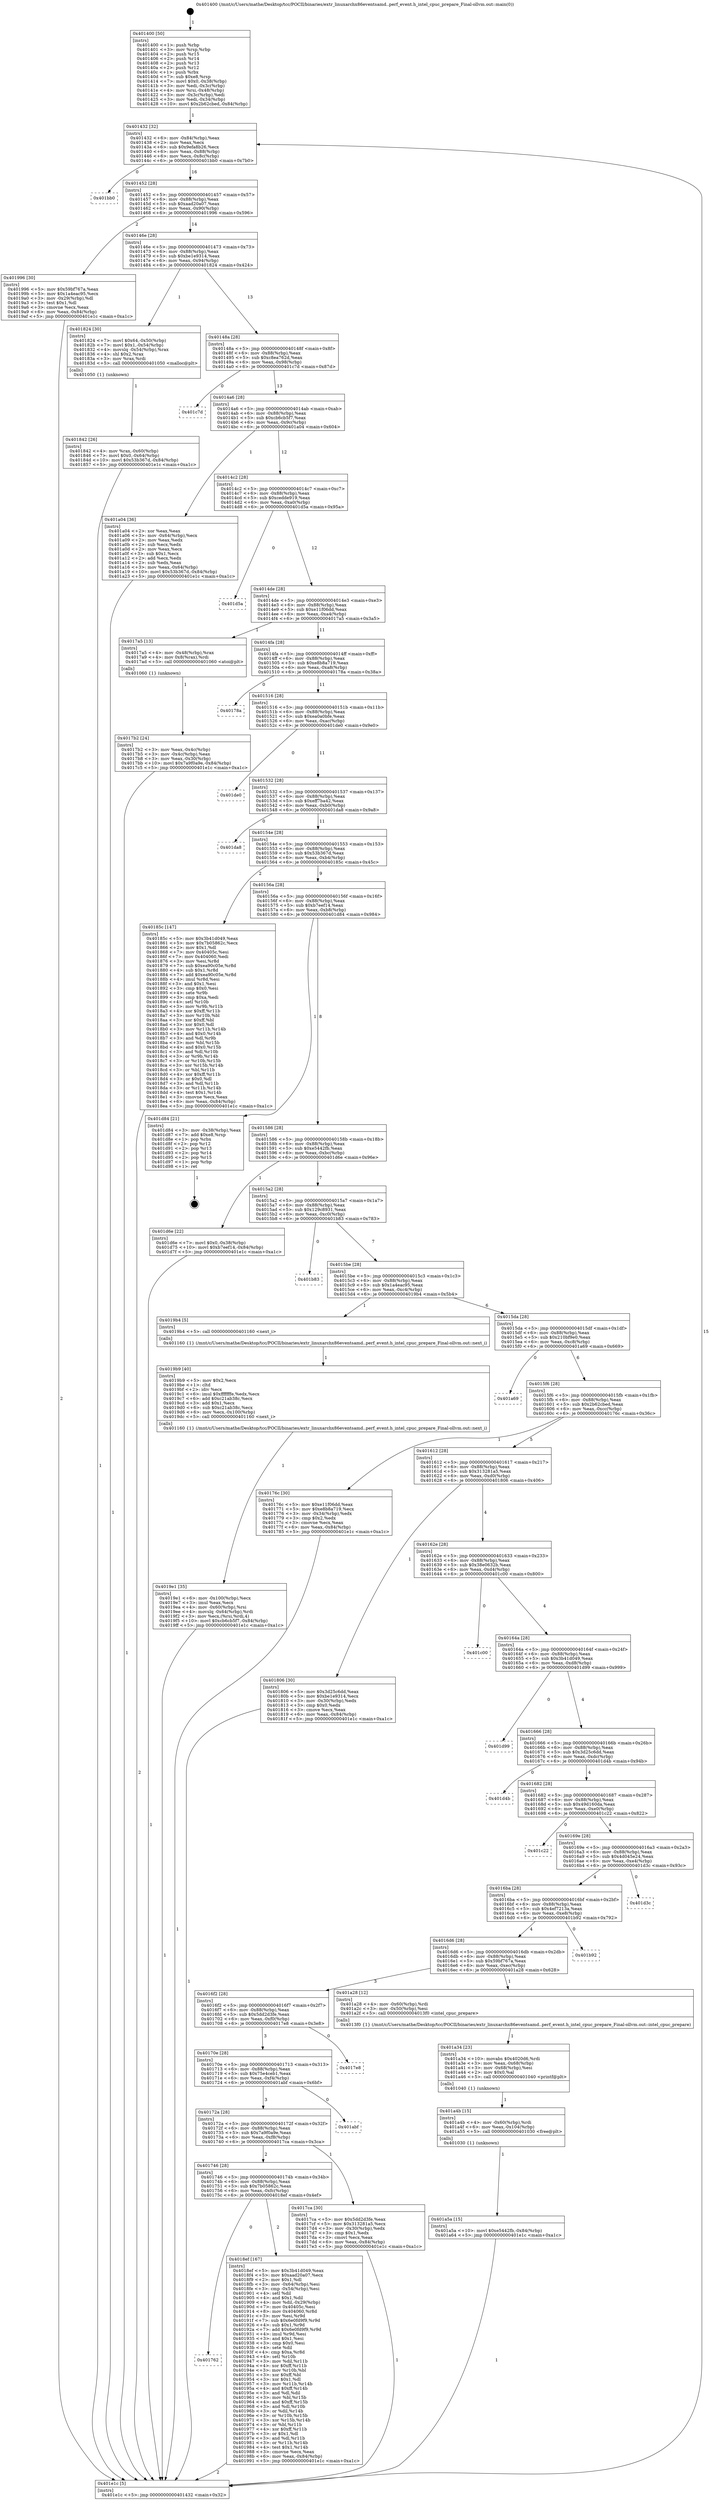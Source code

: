 digraph "0x401400" {
  label = "0x401400 (/mnt/c/Users/mathe/Desktop/tcc/POCII/binaries/extr_linuxarchx86eventsamd..perf_event.h_intel_cpuc_prepare_Final-ollvm.out::main(0))"
  labelloc = "t"
  node[shape=record]

  Entry [label="",width=0.3,height=0.3,shape=circle,fillcolor=black,style=filled]
  "0x401432" [label="{
     0x401432 [32]\l
     | [instrs]\l
     &nbsp;&nbsp;0x401432 \<+6\>: mov -0x84(%rbp),%eax\l
     &nbsp;&nbsp;0x401438 \<+2\>: mov %eax,%ecx\l
     &nbsp;&nbsp;0x40143a \<+6\>: sub $0x9efa8b26,%ecx\l
     &nbsp;&nbsp;0x401440 \<+6\>: mov %eax,-0x88(%rbp)\l
     &nbsp;&nbsp;0x401446 \<+6\>: mov %ecx,-0x8c(%rbp)\l
     &nbsp;&nbsp;0x40144c \<+6\>: je 0000000000401bb0 \<main+0x7b0\>\l
  }"]
  "0x401bb0" [label="{
     0x401bb0\l
  }", style=dashed]
  "0x401452" [label="{
     0x401452 [28]\l
     | [instrs]\l
     &nbsp;&nbsp;0x401452 \<+5\>: jmp 0000000000401457 \<main+0x57\>\l
     &nbsp;&nbsp;0x401457 \<+6\>: mov -0x88(%rbp),%eax\l
     &nbsp;&nbsp;0x40145d \<+5\>: sub $0xaad20a07,%eax\l
     &nbsp;&nbsp;0x401462 \<+6\>: mov %eax,-0x90(%rbp)\l
     &nbsp;&nbsp;0x401468 \<+6\>: je 0000000000401996 \<main+0x596\>\l
  }"]
  Exit [label="",width=0.3,height=0.3,shape=circle,fillcolor=black,style=filled,peripheries=2]
  "0x401996" [label="{
     0x401996 [30]\l
     | [instrs]\l
     &nbsp;&nbsp;0x401996 \<+5\>: mov $0x59bf767a,%eax\l
     &nbsp;&nbsp;0x40199b \<+5\>: mov $0x1a4eac95,%ecx\l
     &nbsp;&nbsp;0x4019a0 \<+3\>: mov -0x29(%rbp),%dl\l
     &nbsp;&nbsp;0x4019a3 \<+3\>: test $0x1,%dl\l
     &nbsp;&nbsp;0x4019a6 \<+3\>: cmovne %ecx,%eax\l
     &nbsp;&nbsp;0x4019a9 \<+6\>: mov %eax,-0x84(%rbp)\l
     &nbsp;&nbsp;0x4019af \<+5\>: jmp 0000000000401e1c \<main+0xa1c\>\l
  }"]
  "0x40146e" [label="{
     0x40146e [28]\l
     | [instrs]\l
     &nbsp;&nbsp;0x40146e \<+5\>: jmp 0000000000401473 \<main+0x73\>\l
     &nbsp;&nbsp;0x401473 \<+6\>: mov -0x88(%rbp),%eax\l
     &nbsp;&nbsp;0x401479 \<+5\>: sub $0xbe1e9314,%eax\l
     &nbsp;&nbsp;0x40147e \<+6\>: mov %eax,-0x94(%rbp)\l
     &nbsp;&nbsp;0x401484 \<+6\>: je 0000000000401824 \<main+0x424\>\l
  }"]
  "0x401a5a" [label="{
     0x401a5a [15]\l
     | [instrs]\l
     &nbsp;&nbsp;0x401a5a \<+10\>: movl $0xe5442fb,-0x84(%rbp)\l
     &nbsp;&nbsp;0x401a64 \<+5\>: jmp 0000000000401e1c \<main+0xa1c\>\l
  }"]
  "0x401824" [label="{
     0x401824 [30]\l
     | [instrs]\l
     &nbsp;&nbsp;0x401824 \<+7\>: movl $0x64,-0x50(%rbp)\l
     &nbsp;&nbsp;0x40182b \<+7\>: movl $0x1,-0x54(%rbp)\l
     &nbsp;&nbsp;0x401832 \<+4\>: movslq -0x54(%rbp),%rax\l
     &nbsp;&nbsp;0x401836 \<+4\>: shl $0x2,%rax\l
     &nbsp;&nbsp;0x40183a \<+3\>: mov %rax,%rdi\l
     &nbsp;&nbsp;0x40183d \<+5\>: call 0000000000401050 \<malloc@plt\>\l
     | [calls]\l
     &nbsp;&nbsp;0x401050 \{1\} (unknown)\l
  }"]
  "0x40148a" [label="{
     0x40148a [28]\l
     | [instrs]\l
     &nbsp;&nbsp;0x40148a \<+5\>: jmp 000000000040148f \<main+0x8f\>\l
     &nbsp;&nbsp;0x40148f \<+6\>: mov -0x88(%rbp),%eax\l
     &nbsp;&nbsp;0x401495 \<+5\>: sub $0xc8ea762d,%eax\l
     &nbsp;&nbsp;0x40149a \<+6\>: mov %eax,-0x98(%rbp)\l
     &nbsp;&nbsp;0x4014a0 \<+6\>: je 0000000000401c7d \<main+0x87d\>\l
  }"]
  "0x401a4b" [label="{
     0x401a4b [15]\l
     | [instrs]\l
     &nbsp;&nbsp;0x401a4b \<+4\>: mov -0x60(%rbp),%rdi\l
     &nbsp;&nbsp;0x401a4f \<+6\>: mov %eax,-0x104(%rbp)\l
     &nbsp;&nbsp;0x401a55 \<+5\>: call 0000000000401030 \<free@plt\>\l
     | [calls]\l
     &nbsp;&nbsp;0x401030 \{1\} (unknown)\l
  }"]
  "0x401c7d" [label="{
     0x401c7d\l
  }", style=dashed]
  "0x4014a6" [label="{
     0x4014a6 [28]\l
     | [instrs]\l
     &nbsp;&nbsp;0x4014a6 \<+5\>: jmp 00000000004014ab \<main+0xab\>\l
     &nbsp;&nbsp;0x4014ab \<+6\>: mov -0x88(%rbp),%eax\l
     &nbsp;&nbsp;0x4014b1 \<+5\>: sub $0xcb6cb5f7,%eax\l
     &nbsp;&nbsp;0x4014b6 \<+6\>: mov %eax,-0x9c(%rbp)\l
     &nbsp;&nbsp;0x4014bc \<+6\>: je 0000000000401a04 \<main+0x604\>\l
  }"]
  "0x401a34" [label="{
     0x401a34 [23]\l
     | [instrs]\l
     &nbsp;&nbsp;0x401a34 \<+10\>: movabs $0x4020d6,%rdi\l
     &nbsp;&nbsp;0x401a3e \<+3\>: mov %eax,-0x68(%rbp)\l
     &nbsp;&nbsp;0x401a41 \<+3\>: mov -0x68(%rbp),%esi\l
     &nbsp;&nbsp;0x401a44 \<+2\>: mov $0x0,%al\l
     &nbsp;&nbsp;0x401a46 \<+5\>: call 0000000000401040 \<printf@plt\>\l
     | [calls]\l
     &nbsp;&nbsp;0x401040 \{1\} (unknown)\l
  }"]
  "0x401a04" [label="{
     0x401a04 [36]\l
     | [instrs]\l
     &nbsp;&nbsp;0x401a04 \<+2\>: xor %eax,%eax\l
     &nbsp;&nbsp;0x401a06 \<+3\>: mov -0x64(%rbp),%ecx\l
     &nbsp;&nbsp;0x401a09 \<+2\>: mov %eax,%edx\l
     &nbsp;&nbsp;0x401a0b \<+2\>: sub %ecx,%edx\l
     &nbsp;&nbsp;0x401a0d \<+2\>: mov %eax,%ecx\l
     &nbsp;&nbsp;0x401a0f \<+3\>: sub $0x1,%ecx\l
     &nbsp;&nbsp;0x401a12 \<+2\>: add %ecx,%edx\l
     &nbsp;&nbsp;0x401a14 \<+2\>: sub %edx,%eax\l
     &nbsp;&nbsp;0x401a16 \<+3\>: mov %eax,-0x64(%rbp)\l
     &nbsp;&nbsp;0x401a19 \<+10\>: movl $0x53b367d,-0x84(%rbp)\l
     &nbsp;&nbsp;0x401a23 \<+5\>: jmp 0000000000401e1c \<main+0xa1c\>\l
  }"]
  "0x4014c2" [label="{
     0x4014c2 [28]\l
     | [instrs]\l
     &nbsp;&nbsp;0x4014c2 \<+5\>: jmp 00000000004014c7 \<main+0xc7\>\l
     &nbsp;&nbsp;0x4014c7 \<+6\>: mov -0x88(%rbp),%eax\l
     &nbsp;&nbsp;0x4014cd \<+5\>: sub $0xcedde919,%eax\l
     &nbsp;&nbsp;0x4014d2 \<+6\>: mov %eax,-0xa0(%rbp)\l
     &nbsp;&nbsp;0x4014d8 \<+6\>: je 0000000000401d5a \<main+0x95a\>\l
  }"]
  "0x4019e1" [label="{
     0x4019e1 [35]\l
     | [instrs]\l
     &nbsp;&nbsp;0x4019e1 \<+6\>: mov -0x100(%rbp),%ecx\l
     &nbsp;&nbsp;0x4019e7 \<+3\>: imul %eax,%ecx\l
     &nbsp;&nbsp;0x4019ea \<+4\>: mov -0x60(%rbp),%rsi\l
     &nbsp;&nbsp;0x4019ee \<+4\>: movslq -0x64(%rbp),%rdi\l
     &nbsp;&nbsp;0x4019f2 \<+3\>: mov %ecx,(%rsi,%rdi,4)\l
     &nbsp;&nbsp;0x4019f5 \<+10\>: movl $0xcb6cb5f7,-0x84(%rbp)\l
     &nbsp;&nbsp;0x4019ff \<+5\>: jmp 0000000000401e1c \<main+0xa1c\>\l
  }"]
  "0x401d5a" [label="{
     0x401d5a\l
  }", style=dashed]
  "0x4014de" [label="{
     0x4014de [28]\l
     | [instrs]\l
     &nbsp;&nbsp;0x4014de \<+5\>: jmp 00000000004014e3 \<main+0xe3\>\l
     &nbsp;&nbsp;0x4014e3 \<+6\>: mov -0x88(%rbp),%eax\l
     &nbsp;&nbsp;0x4014e9 \<+5\>: sub $0xe11f06dd,%eax\l
     &nbsp;&nbsp;0x4014ee \<+6\>: mov %eax,-0xa4(%rbp)\l
     &nbsp;&nbsp;0x4014f4 \<+6\>: je 00000000004017a5 \<main+0x3a5\>\l
  }"]
  "0x4019b9" [label="{
     0x4019b9 [40]\l
     | [instrs]\l
     &nbsp;&nbsp;0x4019b9 \<+5\>: mov $0x2,%ecx\l
     &nbsp;&nbsp;0x4019be \<+1\>: cltd\l
     &nbsp;&nbsp;0x4019bf \<+2\>: idiv %ecx\l
     &nbsp;&nbsp;0x4019c1 \<+6\>: imul $0xfffffffe,%edx,%ecx\l
     &nbsp;&nbsp;0x4019c7 \<+6\>: add $0xc21ab38c,%ecx\l
     &nbsp;&nbsp;0x4019cd \<+3\>: add $0x1,%ecx\l
     &nbsp;&nbsp;0x4019d0 \<+6\>: sub $0xc21ab38c,%ecx\l
     &nbsp;&nbsp;0x4019d6 \<+6\>: mov %ecx,-0x100(%rbp)\l
     &nbsp;&nbsp;0x4019dc \<+5\>: call 0000000000401160 \<next_i\>\l
     | [calls]\l
     &nbsp;&nbsp;0x401160 \{1\} (/mnt/c/Users/mathe/Desktop/tcc/POCII/binaries/extr_linuxarchx86eventsamd..perf_event.h_intel_cpuc_prepare_Final-ollvm.out::next_i)\l
  }"]
  "0x4017a5" [label="{
     0x4017a5 [13]\l
     | [instrs]\l
     &nbsp;&nbsp;0x4017a5 \<+4\>: mov -0x48(%rbp),%rax\l
     &nbsp;&nbsp;0x4017a9 \<+4\>: mov 0x8(%rax),%rdi\l
     &nbsp;&nbsp;0x4017ad \<+5\>: call 0000000000401060 \<atoi@plt\>\l
     | [calls]\l
     &nbsp;&nbsp;0x401060 \{1\} (unknown)\l
  }"]
  "0x4014fa" [label="{
     0x4014fa [28]\l
     | [instrs]\l
     &nbsp;&nbsp;0x4014fa \<+5\>: jmp 00000000004014ff \<main+0xff\>\l
     &nbsp;&nbsp;0x4014ff \<+6\>: mov -0x88(%rbp),%eax\l
     &nbsp;&nbsp;0x401505 \<+5\>: sub $0xe8b8a719,%eax\l
     &nbsp;&nbsp;0x40150a \<+6\>: mov %eax,-0xa8(%rbp)\l
     &nbsp;&nbsp;0x401510 \<+6\>: je 000000000040178a \<main+0x38a\>\l
  }"]
  "0x401762" [label="{
     0x401762\l
  }", style=dashed]
  "0x40178a" [label="{
     0x40178a\l
  }", style=dashed]
  "0x401516" [label="{
     0x401516 [28]\l
     | [instrs]\l
     &nbsp;&nbsp;0x401516 \<+5\>: jmp 000000000040151b \<main+0x11b\>\l
     &nbsp;&nbsp;0x40151b \<+6\>: mov -0x88(%rbp),%eax\l
     &nbsp;&nbsp;0x401521 \<+5\>: sub $0xea0a0bfe,%eax\l
     &nbsp;&nbsp;0x401526 \<+6\>: mov %eax,-0xac(%rbp)\l
     &nbsp;&nbsp;0x40152c \<+6\>: je 0000000000401de0 \<main+0x9e0\>\l
  }"]
  "0x4018ef" [label="{
     0x4018ef [167]\l
     | [instrs]\l
     &nbsp;&nbsp;0x4018ef \<+5\>: mov $0x3b41d049,%eax\l
     &nbsp;&nbsp;0x4018f4 \<+5\>: mov $0xaad20a07,%ecx\l
     &nbsp;&nbsp;0x4018f9 \<+2\>: mov $0x1,%dl\l
     &nbsp;&nbsp;0x4018fb \<+3\>: mov -0x64(%rbp),%esi\l
     &nbsp;&nbsp;0x4018fe \<+3\>: cmp -0x54(%rbp),%esi\l
     &nbsp;&nbsp;0x401901 \<+4\>: setl %dil\l
     &nbsp;&nbsp;0x401905 \<+4\>: and $0x1,%dil\l
     &nbsp;&nbsp;0x401909 \<+4\>: mov %dil,-0x29(%rbp)\l
     &nbsp;&nbsp;0x40190d \<+7\>: mov 0x40405c,%esi\l
     &nbsp;&nbsp;0x401914 \<+8\>: mov 0x404060,%r8d\l
     &nbsp;&nbsp;0x40191c \<+3\>: mov %esi,%r9d\l
     &nbsp;&nbsp;0x40191f \<+7\>: sub $0x6e0fd9f9,%r9d\l
     &nbsp;&nbsp;0x401926 \<+4\>: sub $0x1,%r9d\l
     &nbsp;&nbsp;0x40192a \<+7\>: add $0x6e0fd9f9,%r9d\l
     &nbsp;&nbsp;0x401931 \<+4\>: imul %r9d,%esi\l
     &nbsp;&nbsp;0x401935 \<+3\>: and $0x1,%esi\l
     &nbsp;&nbsp;0x401938 \<+3\>: cmp $0x0,%esi\l
     &nbsp;&nbsp;0x40193b \<+4\>: sete %dil\l
     &nbsp;&nbsp;0x40193f \<+4\>: cmp $0xa,%r8d\l
     &nbsp;&nbsp;0x401943 \<+4\>: setl %r10b\l
     &nbsp;&nbsp;0x401947 \<+3\>: mov %dil,%r11b\l
     &nbsp;&nbsp;0x40194a \<+4\>: xor $0xff,%r11b\l
     &nbsp;&nbsp;0x40194e \<+3\>: mov %r10b,%bl\l
     &nbsp;&nbsp;0x401951 \<+3\>: xor $0xff,%bl\l
     &nbsp;&nbsp;0x401954 \<+3\>: xor $0x1,%dl\l
     &nbsp;&nbsp;0x401957 \<+3\>: mov %r11b,%r14b\l
     &nbsp;&nbsp;0x40195a \<+4\>: and $0xff,%r14b\l
     &nbsp;&nbsp;0x40195e \<+3\>: and %dl,%dil\l
     &nbsp;&nbsp;0x401961 \<+3\>: mov %bl,%r15b\l
     &nbsp;&nbsp;0x401964 \<+4\>: and $0xff,%r15b\l
     &nbsp;&nbsp;0x401968 \<+3\>: and %dl,%r10b\l
     &nbsp;&nbsp;0x40196b \<+3\>: or %dil,%r14b\l
     &nbsp;&nbsp;0x40196e \<+3\>: or %r10b,%r15b\l
     &nbsp;&nbsp;0x401971 \<+3\>: xor %r15b,%r14b\l
     &nbsp;&nbsp;0x401974 \<+3\>: or %bl,%r11b\l
     &nbsp;&nbsp;0x401977 \<+4\>: xor $0xff,%r11b\l
     &nbsp;&nbsp;0x40197b \<+3\>: or $0x1,%dl\l
     &nbsp;&nbsp;0x40197e \<+3\>: and %dl,%r11b\l
     &nbsp;&nbsp;0x401981 \<+3\>: or %r11b,%r14b\l
     &nbsp;&nbsp;0x401984 \<+4\>: test $0x1,%r14b\l
     &nbsp;&nbsp;0x401988 \<+3\>: cmovne %ecx,%eax\l
     &nbsp;&nbsp;0x40198b \<+6\>: mov %eax,-0x84(%rbp)\l
     &nbsp;&nbsp;0x401991 \<+5\>: jmp 0000000000401e1c \<main+0xa1c\>\l
  }"]
  "0x401de0" [label="{
     0x401de0\l
  }", style=dashed]
  "0x401532" [label="{
     0x401532 [28]\l
     | [instrs]\l
     &nbsp;&nbsp;0x401532 \<+5\>: jmp 0000000000401537 \<main+0x137\>\l
     &nbsp;&nbsp;0x401537 \<+6\>: mov -0x88(%rbp),%eax\l
     &nbsp;&nbsp;0x40153d \<+5\>: sub $0xeff7ba42,%eax\l
     &nbsp;&nbsp;0x401542 \<+6\>: mov %eax,-0xb0(%rbp)\l
     &nbsp;&nbsp;0x401548 \<+6\>: je 0000000000401da8 \<main+0x9a8\>\l
  }"]
  "0x401842" [label="{
     0x401842 [26]\l
     | [instrs]\l
     &nbsp;&nbsp;0x401842 \<+4\>: mov %rax,-0x60(%rbp)\l
     &nbsp;&nbsp;0x401846 \<+7\>: movl $0x0,-0x64(%rbp)\l
     &nbsp;&nbsp;0x40184d \<+10\>: movl $0x53b367d,-0x84(%rbp)\l
     &nbsp;&nbsp;0x401857 \<+5\>: jmp 0000000000401e1c \<main+0xa1c\>\l
  }"]
  "0x401da8" [label="{
     0x401da8\l
  }", style=dashed]
  "0x40154e" [label="{
     0x40154e [28]\l
     | [instrs]\l
     &nbsp;&nbsp;0x40154e \<+5\>: jmp 0000000000401553 \<main+0x153\>\l
     &nbsp;&nbsp;0x401553 \<+6\>: mov -0x88(%rbp),%eax\l
     &nbsp;&nbsp;0x401559 \<+5\>: sub $0x53b367d,%eax\l
     &nbsp;&nbsp;0x40155e \<+6\>: mov %eax,-0xb4(%rbp)\l
     &nbsp;&nbsp;0x401564 \<+6\>: je 000000000040185c \<main+0x45c\>\l
  }"]
  "0x401746" [label="{
     0x401746 [28]\l
     | [instrs]\l
     &nbsp;&nbsp;0x401746 \<+5\>: jmp 000000000040174b \<main+0x34b\>\l
     &nbsp;&nbsp;0x40174b \<+6\>: mov -0x88(%rbp),%eax\l
     &nbsp;&nbsp;0x401751 \<+5\>: sub $0x7b05862c,%eax\l
     &nbsp;&nbsp;0x401756 \<+6\>: mov %eax,-0xfc(%rbp)\l
     &nbsp;&nbsp;0x40175c \<+6\>: je 00000000004018ef \<main+0x4ef\>\l
  }"]
  "0x40185c" [label="{
     0x40185c [147]\l
     | [instrs]\l
     &nbsp;&nbsp;0x40185c \<+5\>: mov $0x3b41d049,%eax\l
     &nbsp;&nbsp;0x401861 \<+5\>: mov $0x7b05862c,%ecx\l
     &nbsp;&nbsp;0x401866 \<+2\>: mov $0x1,%dl\l
     &nbsp;&nbsp;0x401868 \<+7\>: mov 0x40405c,%esi\l
     &nbsp;&nbsp;0x40186f \<+7\>: mov 0x404060,%edi\l
     &nbsp;&nbsp;0x401876 \<+3\>: mov %esi,%r8d\l
     &nbsp;&nbsp;0x401879 \<+7\>: sub $0xea90c05e,%r8d\l
     &nbsp;&nbsp;0x401880 \<+4\>: sub $0x1,%r8d\l
     &nbsp;&nbsp;0x401884 \<+7\>: add $0xea90c05e,%r8d\l
     &nbsp;&nbsp;0x40188b \<+4\>: imul %r8d,%esi\l
     &nbsp;&nbsp;0x40188f \<+3\>: and $0x1,%esi\l
     &nbsp;&nbsp;0x401892 \<+3\>: cmp $0x0,%esi\l
     &nbsp;&nbsp;0x401895 \<+4\>: sete %r9b\l
     &nbsp;&nbsp;0x401899 \<+3\>: cmp $0xa,%edi\l
     &nbsp;&nbsp;0x40189c \<+4\>: setl %r10b\l
     &nbsp;&nbsp;0x4018a0 \<+3\>: mov %r9b,%r11b\l
     &nbsp;&nbsp;0x4018a3 \<+4\>: xor $0xff,%r11b\l
     &nbsp;&nbsp;0x4018a7 \<+3\>: mov %r10b,%bl\l
     &nbsp;&nbsp;0x4018aa \<+3\>: xor $0xff,%bl\l
     &nbsp;&nbsp;0x4018ad \<+3\>: xor $0x0,%dl\l
     &nbsp;&nbsp;0x4018b0 \<+3\>: mov %r11b,%r14b\l
     &nbsp;&nbsp;0x4018b3 \<+4\>: and $0x0,%r14b\l
     &nbsp;&nbsp;0x4018b7 \<+3\>: and %dl,%r9b\l
     &nbsp;&nbsp;0x4018ba \<+3\>: mov %bl,%r15b\l
     &nbsp;&nbsp;0x4018bd \<+4\>: and $0x0,%r15b\l
     &nbsp;&nbsp;0x4018c1 \<+3\>: and %dl,%r10b\l
     &nbsp;&nbsp;0x4018c4 \<+3\>: or %r9b,%r14b\l
     &nbsp;&nbsp;0x4018c7 \<+3\>: or %r10b,%r15b\l
     &nbsp;&nbsp;0x4018ca \<+3\>: xor %r15b,%r14b\l
     &nbsp;&nbsp;0x4018cd \<+3\>: or %bl,%r11b\l
     &nbsp;&nbsp;0x4018d0 \<+4\>: xor $0xff,%r11b\l
     &nbsp;&nbsp;0x4018d4 \<+3\>: or $0x0,%dl\l
     &nbsp;&nbsp;0x4018d7 \<+3\>: and %dl,%r11b\l
     &nbsp;&nbsp;0x4018da \<+3\>: or %r11b,%r14b\l
     &nbsp;&nbsp;0x4018dd \<+4\>: test $0x1,%r14b\l
     &nbsp;&nbsp;0x4018e1 \<+3\>: cmovne %ecx,%eax\l
     &nbsp;&nbsp;0x4018e4 \<+6\>: mov %eax,-0x84(%rbp)\l
     &nbsp;&nbsp;0x4018ea \<+5\>: jmp 0000000000401e1c \<main+0xa1c\>\l
  }"]
  "0x40156a" [label="{
     0x40156a [28]\l
     | [instrs]\l
     &nbsp;&nbsp;0x40156a \<+5\>: jmp 000000000040156f \<main+0x16f\>\l
     &nbsp;&nbsp;0x40156f \<+6\>: mov -0x88(%rbp),%eax\l
     &nbsp;&nbsp;0x401575 \<+5\>: sub $0xb7eef14,%eax\l
     &nbsp;&nbsp;0x40157a \<+6\>: mov %eax,-0xb8(%rbp)\l
     &nbsp;&nbsp;0x401580 \<+6\>: je 0000000000401d84 \<main+0x984\>\l
  }"]
  "0x4017ca" [label="{
     0x4017ca [30]\l
     | [instrs]\l
     &nbsp;&nbsp;0x4017ca \<+5\>: mov $0x5dd2d3fe,%eax\l
     &nbsp;&nbsp;0x4017cf \<+5\>: mov $0x313281a5,%ecx\l
     &nbsp;&nbsp;0x4017d4 \<+3\>: mov -0x30(%rbp),%edx\l
     &nbsp;&nbsp;0x4017d7 \<+3\>: cmp $0x1,%edx\l
     &nbsp;&nbsp;0x4017da \<+3\>: cmovl %ecx,%eax\l
     &nbsp;&nbsp;0x4017dd \<+6\>: mov %eax,-0x84(%rbp)\l
     &nbsp;&nbsp;0x4017e3 \<+5\>: jmp 0000000000401e1c \<main+0xa1c\>\l
  }"]
  "0x401d84" [label="{
     0x401d84 [21]\l
     | [instrs]\l
     &nbsp;&nbsp;0x401d84 \<+3\>: mov -0x38(%rbp),%eax\l
     &nbsp;&nbsp;0x401d87 \<+7\>: add $0xe8,%rsp\l
     &nbsp;&nbsp;0x401d8e \<+1\>: pop %rbx\l
     &nbsp;&nbsp;0x401d8f \<+2\>: pop %r12\l
     &nbsp;&nbsp;0x401d91 \<+2\>: pop %r13\l
     &nbsp;&nbsp;0x401d93 \<+2\>: pop %r14\l
     &nbsp;&nbsp;0x401d95 \<+2\>: pop %r15\l
     &nbsp;&nbsp;0x401d97 \<+1\>: pop %rbp\l
     &nbsp;&nbsp;0x401d98 \<+1\>: ret\l
  }"]
  "0x401586" [label="{
     0x401586 [28]\l
     | [instrs]\l
     &nbsp;&nbsp;0x401586 \<+5\>: jmp 000000000040158b \<main+0x18b\>\l
     &nbsp;&nbsp;0x40158b \<+6\>: mov -0x88(%rbp),%eax\l
     &nbsp;&nbsp;0x401591 \<+5\>: sub $0xe5442fb,%eax\l
     &nbsp;&nbsp;0x401596 \<+6\>: mov %eax,-0xbc(%rbp)\l
     &nbsp;&nbsp;0x40159c \<+6\>: je 0000000000401d6e \<main+0x96e\>\l
  }"]
  "0x40172a" [label="{
     0x40172a [28]\l
     | [instrs]\l
     &nbsp;&nbsp;0x40172a \<+5\>: jmp 000000000040172f \<main+0x32f\>\l
     &nbsp;&nbsp;0x40172f \<+6\>: mov -0x88(%rbp),%eax\l
     &nbsp;&nbsp;0x401735 \<+5\>: sub $0x7a9f0a9e,%eax\l
     &nbsp;&nbsp;0x40173a \<+6\>: mov %eax,-0xf8(%rbp)\l
     &nbsp;&nbsp;0x401740 \<+6\>: je 00000000004017ca \<main+0x3ca\>\l
  }"]
  "0x401d6e" [label="{
     0x401d6e [22]\l
     | [instrs]\l
     &nbsp;&nbsp;0x401d6e \<+7\>: movl $0x0,-0x38(%rbp)\l
     &nbsp;&nbsp;0x401d75 \<+10\>: movl $0xb7eef14,-0x84(%rbp)\l
     &nbsp;&nbsp;0x401d7f \<+5\>: jmp 0000000000401e1c \<main+0xa1c\>\l
  }"]
  "0x4015a2" [label="{
     0x4015a2 [28]\l
     | [instrs]\l
     &nbsp;&nbsp;0x4015a2 \<+5\>: jmp 00000000004015a7 \<main+0x1a7\>\l
     &nbsp;&nbsp;0x4015a7 \<+6\>: mov -0x88(%rbp),%eax\l
     &nbsp;&nbsp;0x4015ad \<+5\>: sub $0x129c8931,%eax\l
     &nbsp;&nbsp;0x4015b2 \<+6\>: mov %eax,-0xc0(%rbp)\l
     &nbsp;&nbsp;0x4015b8 \<+6\>: je 0000000000401b83 \<main+0x783\>\l
  }"]
  "0x401abf" [label="{
     0x401abf\l
  }", style=dashed]
  "0x401b83" [label="{
     0x401b83\l
  }", style=dashed]
  "0x4015be" [label="{
     0x4015be [28]\l
     | [instrs]\l
     &nbsp;&nbsp;0x4015be \<+5\>: jmp 00000000004015c3 \<main+0x1c3\>\l
     &nbsp;&nbsp;0x4015c3 \<+6\>: mov -0x88(%rbp),%eax\l
     &nbsp;&nbsp;0x4015c9 \<+5\>: sub $0x1a4eac95,%eax\l
     &nbsp;&nbsp;0x4015ce \<+6\>: mov %eax,-0xc4(%rbp)\l
     &nbsp;&nbsp;0x4015d4 \<+6\>: je 00000000004019b4 \<main+0x5b4\>\l
  }"]
  "0x40170e" [label="{
     0x40170e [28]\l
     | [instrs]\l
     &nbsp;&nbsp;0x40170e \<+5\>: jmp 0000000000401713 \<main+0x313\>\l
     &nbsp;&nbsp;0x401713 \<+6\>: mov -0x88(%rbp),%eax\l
     &nbsp;&nbsp;0x401719 \<+5\>: sub $0x75e4ceb1,%eax\l
     &nbsp;&nbsp;0x40171e \<+6\>: mov %eax,-0xf4(%rbp)\l
     &nbsp;&nbsp;0x401724 \<+6\>: je 0000000000401abf \<main+0x6bf\>\l
  }"]
  "0x4019b4" [label="{
     0x4019b4 [5]\l
     | [instrs]\l
     &nbsp;&nbsp;0x4019b4 \<+5\>: call 0000000000401160 \<next_i\>\l
     | [calls]\l
     &nbsp;&nbsp;0x401160 \{1\} (/mnt/c/Users/mathe/Desktop/tcc/POCII/binaries/extr_linuxarchx86eventsamd..perf_event.h_intel_cpuc_prepare_Final-ollvm.out::next_i)\l
  }"]
  "0x4015da" [label="{
     0x4015da [28]\l
     | [instrs]\l
     &nbsp;&nbsp;0x4015da \<+5\>: jmp 00000000004015df \<main+0x1df\>\l
     &nbsp;&nbsp;0x4015df \<+6\>: mov -0x88(%rbp),%eax\l
     &nbsp;&nbsp;0x4015e5 \<+5\>: sub $0x210bf9e0,%eax\l
     &nbsp;&nbsp;0x4015ea \<+6\>: mov %eax,-0xc8(%rbp)\l
     &nbsp;&nbsp;0x4015f0 \<+6\>: je 0000000000401a69 \<main+0x669\>\l
  }"]
  "0x4017e8" [label="{
     0x4017e8\l
  }", style=dashed]
  "0x401a69" [label="{
     0x401a69\l
  }", style=dashed]
  "0x4015f6" [label="{
     0x4015f6 [28]\l
     | [instrs]\l
     &nbsp;&nbsp;0x4015f6 \<+5\>: jmp 00000000004015fb \<main+0x1fb\>\l
     &nbsp;&nbsp;0x4015fb \<+6\>: mov -0x88(%rbp),%eax\l
     &nbsp;&nbsp;0x401601 \<+5\>: sub $0x2b62cbed,%eax\l
     &nbsp;&nbsp;0x401606 \<+6\>: mov %eax,-0xcc(%rbp)\l
     &nbsp;&nbsp;0x40160c \<+6\>: je 000000000040176c \<main+0x36c\>\l
  }"]
  "0x4016f2" [label="{
     0x4016f2 [28]\l
     | [instrs]\l
     &nbsp;&nbsp;0x4016f2 \<+5\>: jmp 00000000004016f7 \<main+0x2f7\>\l
     &nbsp;&nbsp;0x4016f7 \<+6\>: mov -0x88(%rbp),%eax\l
     &nbsp;&nbsp;0x4016fd \<+5\>: sub $0x5dd2d3fe,%eax\l
     &nbsp;&nbsp;0x401702 \<+6\>: mov %eax,-0xf0(%rbp)\l
     &nbsp;&nbsp;0x401708 \<+6\>: je 00000000004017e8 \<main+0x3e8\>\l
  }"]
  "0x40176c" [label="{
     0x40176c [30]\l
     | [instrs]\l
     &nbsp;&nbsp;0x40176c \<+5\>: mov $0xe11f06dd,%eax\l
     &nbsp;&nbsp;0x401771 \<+5\>: mov $0xe8b8a719,%ecx\l
     &nbsp;&nbsp;0x401776 \<+3\>: mov -0x34(%rbp),%edx\l
     &nbsp;&nbsp;0x401779 \<+3\>: cmp $0x2,%edx\l
     &nbsp;&nbsp;0x40177c \<+3\>: cmovne %ecx,%eax\l
     &nbsp;&nbsp;0x40177f \<+6\>: mov %eax,-0x84(%rbp)\l
     &nbsp;&nbsp;0x401785 \<+5\>: jmp 0000000000401e1c \<main+0xa1c\>\l
  }"]
  "0x401612" [label="{
     0x401612 [28]\l
     | [instrs]\l
     &nbsp;&nbsp;0x401612 \<+5\>: jmp 0000000000401617 \<main+0x217\>\l
     &nbsp;&nbsp;0x401617 \<+6\>: mov -0x88(%rbp),%eax\l
     &nbsp;&nbsp;0x40161d \<+5\>: sub $0x313281a5,%eax\l
     &nbsp;&nbsp;0x401622 \<+6\>: mov %eax,-0xd0(%rbp)\l
     &nbsp;&nbsp;0x401628 \<+6\>: je 0000000000401806 \<main+0x406\>\l
  }"]
  "0x401e1c" [label="{
     0x401e1c [5]\l
     | [instrs]\l
     &nbsp;&nbsp;0x401e1c \<+5\>: jmp 0000000000401432 \<main+0x32\>\l
  }"]
  "0x401400" [label="{
     0x401400 [50]\l
     | [instrs]\l
     &nbsp;&nbsp;0x401400 \<+1\>: push %rbp\l
     &nbsp;&nbsp;0x401401 \<+3\>: mov %rsp,%rbp\l
     &nbsp;&nbsp;0x401404 \<+2\>: push %r15\l
     &nbsp;&nbsp;0x401406 \<+2\>: push %r14\l
     &nbsp;&nbsp;0x401408 \<+2\>: push %r13\l
     &nbsp;&nbsp;0x40140a \<+2\>: push %r12\l
     &nbsp;&nbsp;0x40140c \<+1\>: push %rbx\l
     &nbsp;&nbsp;0x40140d \<+7\>: sub $0xe8,%rsp\l
     &nbsp;&nbsp;0x401414 \<+7\>: movl $0x0,-0x38(%rbp)\l
     &nbsp;&nbsp;0x40141b \<+3\>: mov %edi,-0x3c(%rbp)\l
     &nbsp;&nbsp;0x40141e \<+4\>: mov %rsi,-0x48(%rbp)\l
     &nbsp;&nbsp;0x401422 \<+3\>: mov -0x3c(%rbp),%edi\l
     &nbsp;&nbsp;0x401425 \<+3\>: mov %edi,-0x34(%rbp)\l
     &nbsp;&nbsp;0x401428 \<+10\>: movl $0x2b62cbed,-0x84(%rbp)\l
  }"]
  "0x4017b2" [label="{
     0x4017b2 [24]\l
     | [instrs]\l
     &nbsp;&nbsp;0x4017b2 \<+3\>: mov %eax,-0x4c(%rbp)\l
     &nbsp;&nbsp;0x4017b5 \<+3\>: mov -0x4c(%rbp),%eax\l
     &nbsp;&nbsp;0x4017b8 \<+3\>: mov %eax,-0x30(%rbp)\l
     &nbsp;&nbsp;0x4017bb \<+10\>: movl $0x7a9f0a9e,-0x84(%rbp)\l
     &nbsp;&nbsp;0x4017c5 \<+5\>: jmp 0000000000401e1c \<main+0xa1c\>\l
  }"]
  "0x401a28" [label="{
     0x401a28 [12]\l
     | [instrs]\l
     &nbsp;&nbsp;0x401a28 \<+4\>: mov -0x60(%rbp),%rdi\l
     &nbsp;&nbsp;0x401a2c \<+3\>: mov -0x50(%rbp),%esi\l
     &nbsp;&nbsp;0x401a2f \<+5\>: call 00000000004013f0 \<intel_cpuc_prepare\>\l
     | [calls]\l
     &nbsp;&nbsp;0x4013f0 \{1\} (/mnt/c/Users/mathe/Desktop/tcc/POCII/binaries/extr_linuxarchx86eventsamd..perf_event.h_intel_cpuc_prepare_Final-ollvm.out::intel_cpuc_prepare)\l
  }"]
  "0x401806" [label="{
     0x401806 [30]\l
     | [instrs]\l
     &nbsp;&nbsp;0x401806 \<+5\>: mov $0x3d25c6dd,%eax\l
     &nbsp;&nbsp;0x40180b \<+5\>: mov $0xbe1e9314,%ecx\l
     &nbsp;&nbsp;0x401810 \<+3\>: mov -0x30(%rbp),%edx\l
     &nbsp;&nbsp;0x401813 \<+3\>: cmp $0x0,%edx\l
     &nbsp;&nbsp;0x401816 \<+3\>: cmove %ecx,%eax\l
     &nbsp;&nbsp;0x401819 \<+6\>: mov %eax,-0x84(%rbp)\l
     &nbsp;&nbsp;0x40181f \<+5\>: jmp 0000000000401e1c \<main+0xa1c\>\l
  }"]
  "0x40162e" [label="{
     0x40162e [28]\l
     | [instrs]\l
     &nbsp;&nbsp;0x40162e \<+5\>: jmp 0000000000401633 \<main+0x233\>\l
     &nbsp;&nbsp;0x401633 \<+6\>: mov -0x88(%rbp),%eax\l
     &nbsp;&nbsp;0x401639 \<+5\>: sub $0x38e0632b,%eax\l
     &nbsp;&nbsp;0x40163e \<+6\>: mov %eax,-0xd4(%rbp)\l
     &nbsp;&nbsp;0x401644 \<+6\>: je 0000000000401c00 \<main+0x800\>\l
  }"]
  "0x4016d6" [label="{
     0x4016d6 [28]\l
     | [instrs]\l
     &nbsp;&nbsp;0x4016d6 \<+5\>: jmp 00000000004016db \<main+0x2db\>\l
     &nbsp;&nbsp;0x4016db \<+6\>: mov -0x88(%rbp),%eax\l
     &nbsp;&nbsp;0x4016e1 \<+5\>: sub $0x59bf767a,%eax\l
     &nbsp;&nbsp;0x4016e6 \<+6\>: mov %eax,-0xec(%rbp)\l
     &nbsp;&nbsp;0x4016ec \<+6\>: je 0000000000401a28 \<main+0x628\>\l
  }"]
  "0x401c00" [label="{
     0x401c00\l
  }", style=dashed]
  "0x40164a" [label="{
     0x40164a [28]\l
     | [instrs]\l
     &nbsp;&nbsp;0x40164a \<+5\>: jmp 000000000040164f \<main+0x24f\>\l
     &nbsp;&nbsp;0x40164f \<+6\>: mov -0x88(%rbp),%eax\l
     &nbsp;&nbsp;0x401655 \<+5\>: sub $0x3b41d049,%eax\l
     &nbsp;&nbsp;0x40165a \<+6\>: mov %eax,-0xd8(%rbp)\l
     &nbsp;&nbsp;0x401660 \<+6\>: je 0000000000401d99 \<main+0x999\>\l
  }"]
  "0x401b92" [label="{
     0x401b92\l
  }", style=dashed]
  "0x401d99" [label="{
     0x401d99\l
  }", style=dashed]
  "0x401666" [label="{
     0x401666 [28]\l
     | [instrs]\l
     &nbsp;&nbsp;0x401666 \<+5\>: jmp 000000000040166b \<main+0x26b\>\l
     &nbsp;&nbsp;0x40166b \<+6\>: mov -0x88(%rbp),%eax\l
     &nbsp;&nbsp;0x401671 \<+5\>: sub $0x3d25c6dd,%eax\l
     &nbsp;&nbsp;0x401676 \<+6\>: mov %eax,-0xdc(%rbp)\l
     &nbsp;&nbsp;0x40167c \<+6\>: je 0000000000401d4b \<main+0x94b\>\l
  }"]
  "0x4016ba" [label="{
     0x4016ba [28]\l
     | [instrs]\l
     &nbsp;&nbsp;0x4016ba \<+5\>: jmp 00000000004016bf \<main+0x2bf\>\l
     &nbsp;&nbsp;0x4016bf \<+6\>: mov -0x88(%rbp),%eax\l
     &nbsp;&nbsp;0x4016c5 \<+5\>: sub $0x4ef7213a,%eax\l
     &nbsp;&nbsp;0x4016ca \<+6\>: mov %eax,-0xe8(%rbp)\l
     &nbsp;&nbsp;0x4016d0 \<+6\>: je 0000000000401b92 \<main+0x792\>\l
  }"]
  "0x401d4b" [label="{
     0x401d4b\l
  }", style=dashed]
  "0x401682" [label="{
     0x401682 [28]\l
     | [instrs]\l
     &nbsp;&nbsp;0x401682 \<+5\>: jmp 0000000000401687 \<main+0x287\>\l
     &nbsp;&nbsp;0x401687 \<+6\>: mov -0x88(%rbp),%eax\l
     &nbsp;&nbsp;0x40168d \<+5\>: sub $0x49d160da,%eax\l
     &nbsp;&nbsp;0x401692 \<+6\>: mov %eax,-0xe0(%rbp)\l
     &nbsp;&nbsp;0x401698 \<+6\>: je 0000000000401c22 \<main+0x822\>\l
  }"]
  "0x401d3c" [label="{
     0x401d3c\l
  }", style=dashed]
  "0x401c22" [label="{
     0x401c22\l
  }", style=dashed]
  "0x40169e" [label="{
     0x40169e [28]\l
     | [instrs]\l
     &nbsp;&nbsp;0x40169e \<+5\>: jmp 00000000004016a3 \<main+0x2a3\>\l
     &nbsp;&nbsp;0x4016a3 \<+6\>: mov -0x88(%rbp),%eax\l
     &nbsp;&nbsp;0x4016a9 \<+5\>: sub $0x4d045e24,%eax\l
     &nbsp;&nbsp;0x4016ae \<+6\>: mov %eax,-0xe4(%rbp)\l
     &nbsp;&nbsp;0x4016b4 \<+6\>: je 0000000000401d3c \<main+0x93c\>\l
  }"]
  Entry -> "0x401400" [label=" 1"]
  "0x401432" -> "0x401bb0" [label=" 0"]
  "0x401432" -> "0x401452" [label=" 16"]
  "0x401d84" -> Exit [label=" 1"]
  "0x401452" -> "0x401996" [label=" 2"]
  "0x401452" -> "0x40146e" [label=" 14"]
  "0x401d6e" -> "0x401e1c" [label=" 1"]
  "0x40146e" -> "0x401824" [label=" 1"]
  "0x40146e" -> "0x40148a" [label=" 13"]
  "0x401a5a" -> "0x401e1c" [label=" 1"]
  "0x40148a" -> "0x401c7d" [label=" 0"]
  "0x40148a" -> "0x4014a6" [label=" 13"]
  "0x401a4b" -> "0x401a5a" [label=" 1"]
  "0x4014a6" -> "0x401a04" [label=" 1"]
  "0x4014a6" -> "0x4014c2" [label=" 12"]
  "0x401a34" -> "0x401a4b" [label=" 1"]
  "0x4014c2" -> "0x401d5a" [label=" 0"]
  "0x4014c2" -> "0x4014de" [label=" 12"]
  "0x401a28" -> "0x401a34" [label=" 1"]
  "0x4014de" -> "0x4017a5" [label=" 1"]
  "0x4014de" -> "0x4014fa" [label=" 11"]
  "0x401a04" -> "0x401e1c" [label=" 1"]
  "0x4014fa" -> "0x40178a" [label=" 0"]
  "0x4014fa" -> "0x401516" [label=" 11"]
  "0x4019e1" -> "0x401e1c" [label=" 1"]
  "0x401516" -> "0x401de0" [label=" 0"]
  "0x401516" -> "0x401532" [label=" 11"]
  "0x4019b9" -> "0x4019e1" [label=" 1"]
  "0x401532" -> "0x401da8" [label=" 0"]
  "0x401532" -> "0x40154e" [label=" 11"]
  "0x401996" -> "0x401e1c" [label=" 2"]
  "0x40154e" -> "0x40185c" [label=" 2"]
  "0x40154e" -> "0x40156a" [label=" 9"]
  "0x4018ef" -> "0x401e1c" [label=" 2"]
  "0x40156a" -> "0x401d84" [label=" 1"]
  "0x40156a" -> "0x401586" [label=" 8"]
  "0x401746" -> "0x401762" [label=" 0"]
  "0x401586" -> "0x401d6e" [label=" 1"]
  "0x401586" -> "0x4015a2" [label=" 7"]
  "0x4019b4" -> "0x4019b9" [label=" 1"]
  "0x4015a2" -> "0x401b83" [label=" 0"]
  "0x4015a2" -> "0x4015be" [label=" 7"]
  "0x40185c" -> "0x401e1c" [label=" 2"]
  "0x4015be" -> "0x4019b4" [label=" 1"]
  "0x4015be" -> "0x4015da" [label=" 6"]
  "0x401824" -> "0x401842" [label=" 1"]
  "0x4015da" -> "0x401a69" [label=" 0"]
  "0x4015da" -> "0x4015f6" [label=" 6"]
  "0x401806" -> "0x401e1c" [label=" 1"]
  "0x4015f6" -> "0x40176c" [label=" 1"]
  "0x4015f6" -> "0x401612" [label=" 5"]
  "0x40176c" -> "0x401e1c" [label=" 1"]
  "0x401400" -> "0x401432" [label=" 1"]
  "0x401e1c" -> "0x401432" [label=" 15"]
  "0x4017a5" -> "0x4017b2" [label=" 1"]
  "0x4017b2" -> "0x401e1c" [label=" 1"]
  "0x40172a" -> "0x401746" [label=" 2"]
  "0x401612" -> "0x401806" [label=" 1"]
  "0x401612" -> "0x40162e" [label=" 4"]
  "0x40172a" -> "0x4017ca" [label=" 1"]
  "0x40162e" -> "0x401c00" [label=" 0"]
  "0x40162e" -> "0x40164a" [label=" 4"]
  "0x40170e" -> "0x40172a" [label=" 3"]
  "0x40164a" -> "0x401d99" [label=" 0"]
  "0x40164a" -> "0x401666" [label=" 4"]
  "0x40170e" -> "0x401abf" [label=" 0"]
  "0x401666" -> "0x401d4b" [label=" 0"]
  "0x401666" -> "0x401682" [label=" 4"]
  "0x4016f2" -> "0x40170e" [label=" 3"]
  "0x401682" -> "0x401c22" [label=" 0"]
  "0x401682" -> "0x40169e" [label=" 4"]
  "0x4016f2" -> "0x4017e8" [label=" 0"]
  "0x40169e" -> "0x401d3c" [label=" 0"]
  "0x40169e" -> "0x4016ba" [label=" 4"]
  "0x401842" -> "0x401e1c" [label=" 1"]
  "0x4016ba" -> "0x401b92" [label=" 0"]
  "0x4016ba" -> "0x4016d6" [label=" 4"]
  "0x401746" -> "0x4018ef" [label=" 2"]
  "0x4016d6" -> "0x401a28" [label=" 1"]
  "0x4016d6" -> "0x4016f2" [label=" 3"]
  "0x4017ca" -> "0x401e1c" [label=" 1"]
}
